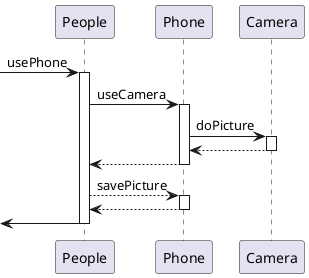 @startuml
[-> People : usePhone
activate People

People -> Phone : useCamera
activate Phone

Phone -> Camera : doPicture
activate Camera
Camera --> Phone
deactivate Camera

Phone --> People
deactivate Phone

People --> Phone : savePicture
activate Phone

Phone --> People
deactivate Phone

[<- People
deactivate People
@enduml